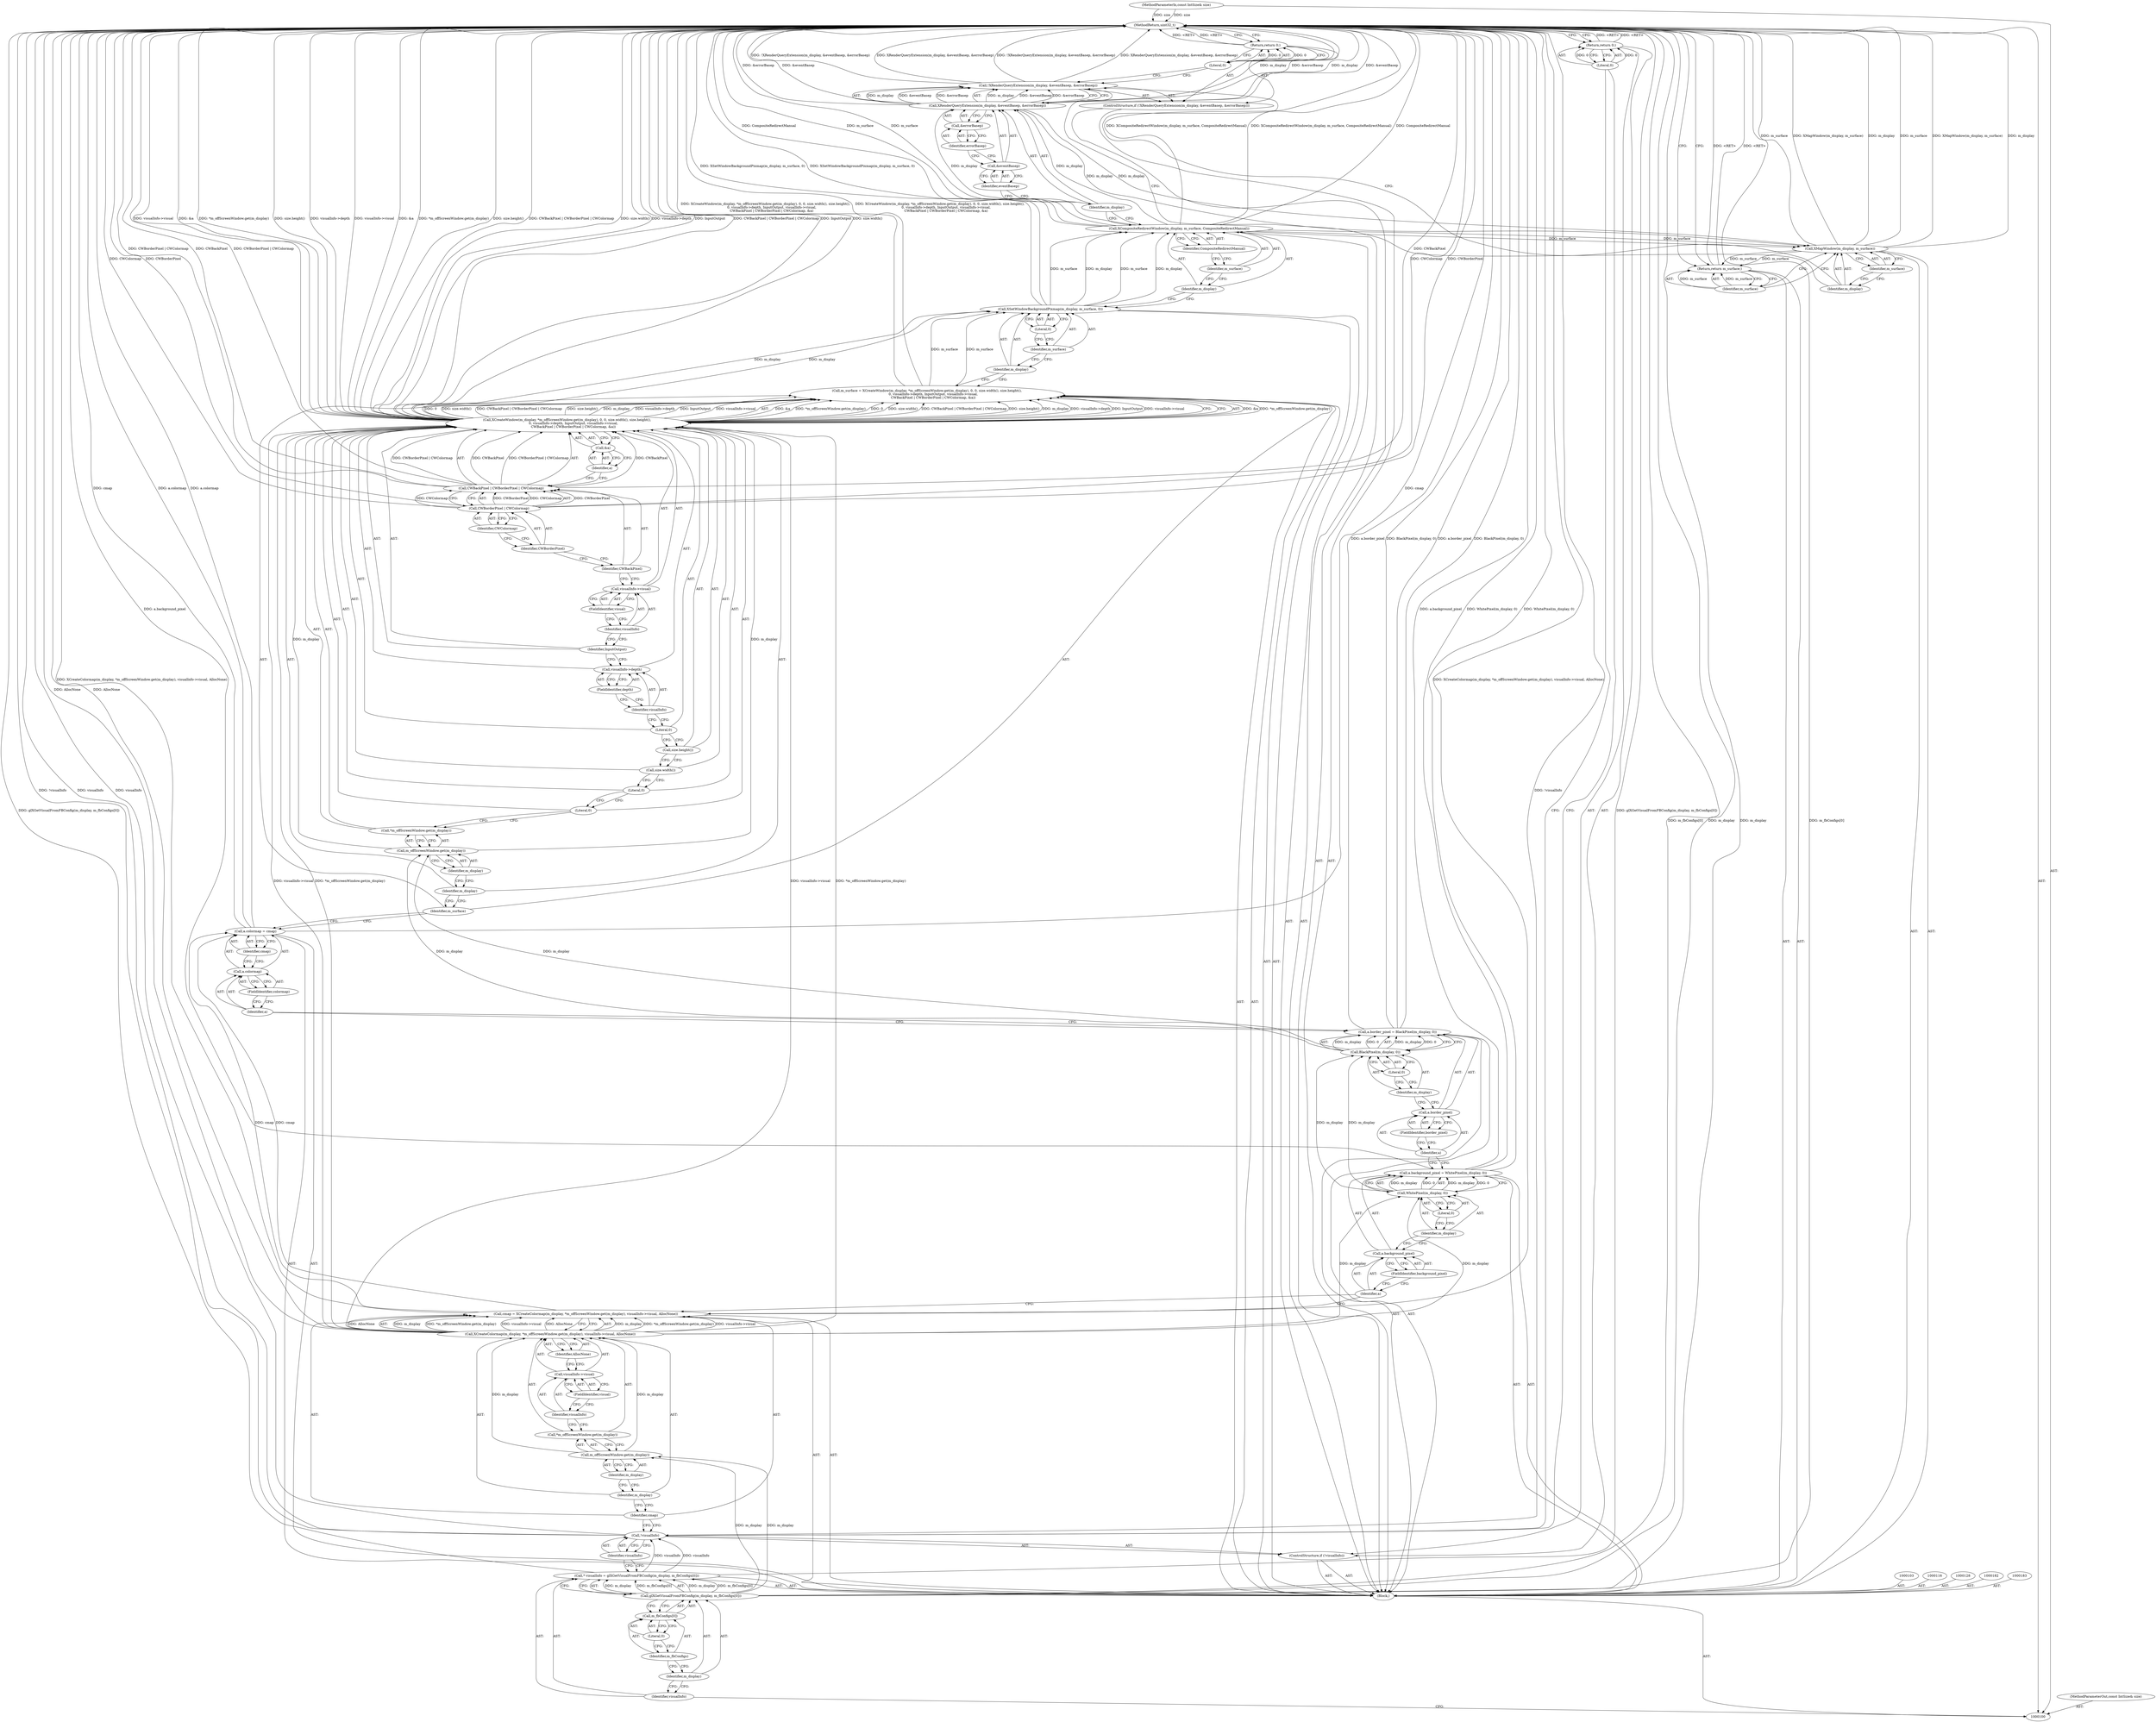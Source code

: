 digraph "0_Chrome_4da7eefcaad044a6f919947a2a0e3d4fed87834c_1" {
"1000101" [label="(MethodParameterIn,const IntSize& size)"];
"1000316" [label="(MethodParameterOut,const IntSize& size)"];
"1000199" [label="(MethodReturn,uint32_t)"];
"1000139" [label="(FieldIdentifier,border_pixel)"];
"1000140" [label="(Call,BlackPixel(m_display, 0))"];
"1000141" [label="(Identifier,m_display)"];
"1000142" [label="(Literal,0)"];
"1000136" [label="(Call,a.border_pixel = BlackPixel(m_display, 0))"];
"1000137" [label="(Call,a.border_pixel)"];
"1000138" [label="(Identifier,a)"];
"1000146" [label="(FieldIdentifier,colormap)"];
"1000147" [label="(Identifier,cmap)"];
"1000143" [label="(Call,a.colormap = cmap)"];
"1000144" [label="(Call,a.colormap)"];
"1000145" [label="(Identifier,a)"];
"1000158" [label="(Call,size.height())"];
"1000150" [label="(Call,XCreateWindow(m_display, *m_offScreenWindow.get(m_display), 0, 0, size.width(), size.height(),\n            0, visualInfo->depth, InputOutput, visualInfo->visual,\n            CWBackPixel | CWBorderPixel | CWColormap, &a))"];
"1000151" [label="(Identifier,m_display)"];
"1000152" [label="(Call,*m_offScreenWindow.get(m_display))"];
"1000153" [label="(Call,m_offScreenWindow.get(m_display))"];
"1000154" [label="(Identifier,m_display)"];
"1000148" [label="(Call,m_surface = XCreateWindow(m_display, *m_offScreenWindow.get(m_display), 0, 0, size.width(), size.height(),\n            0, visualInfo->depth, InputOutput, visualInfo->visual,\n            CWBackPixel | CWBorderPixel | CWColormap, &a))"];
"1000149" [label="(Identifier,m_surface)"];
"1000155" [label="(Literal,0)"];
"1000156" [label="(Literal,0)"];
"1000157" [label="(Call,size.width())"];
"1000159" [label="(Literal,0)"];
"1000160" [label="(Call,visualInfo->depth)"];
"1000161" [label="(Identifier,visualInfo)"];
"1000162" [label="(FieldIdentifier,depth)"];
"1000163" [label="(Identifier,InputOutput)"];
"1000164" [label="(Call,visualInfo->visual)"];
"1000165" [label="(Identifier,visualInfo)"];
"1000166" [label="(FieldIdentifier,visual)"];
"1000167" [label="(Call,CWBackPixel | CWBorderPixel | CWColormap)"];
"1000168" [label="(Identifier,CWBackPixel)"];
"1000169" [label="(Call,CWBorderPixel | CWColormap)"];
"1000170" [label="(Identifier,CWBorderPixel)"];
"1000171" [label="(Identifier,CWColormap)"];
"1000172" [label="(Call,&a)"];
"1000173" [label="(Identifier,a)"];
"1000175" [label="(Identifier,m_display)"];
"1000176" [label="(Identifier,m_surface)"];
"1000177" [label="(Literal,0)"];
"1000174" [label="(Call,XSetWindowBackgroundPixmap(m_display, m_surface, 0))"];
"1000179" [label="(Identifier,m_display)"];
"1000180" [label="(Identifier,m_surface)"];
"1000181" [label="(Identifier,CompositeRedirectManual)"];
"1000178" [label="(Call,XCompositeRedirectWindow(m_display, m_surface, CompositeRedirectManual))"];
"1000185" [label="(Call,!XRenderQueryExtension(m_display, &eventBasep, &errorBasep))"];
"1000186" [label="(Call,XRenderQueryExtension(m_display, &eventBasep, &errorBasep))"];
"1000187" [label="(Identifier,m_display)"];
"1000188" [label="(Call,&eventBasep)"];
"1000189" [label="(Identifier,eventBasep)"];
"1000190" [label="(Call,&errorBasep)"];
"1000191" [label="(Identifier,errorBasep)"];
"1000184" [label="(ControlStructure,if (!XRenderQueryExtension(m_display, &eventBasep, &errorBasep)))"];
"1000102" [label="(Block,)"];
"1000192" [label="(Return,return 0;)"];
"1000193" [label="(Literal,0)"];
"1000195" [label="(Identifier,m_display)"];
"1000196" [label="(Identifier,m_surface)"];
"1000194" [label="(Call,XMapWindow(m_display, m_surface))"];
"1000198" [label="(Identifier,m_surface)"];
"1000197" [label="(Return,return m_surface;)"];
"1000104" [label="(Call,* visualInfo = glXGetVisualFromFBConfig(m_display, m_fbConfigs[0]))"];
"1000105" [label="(Identifier,visualInfo)"];
"1000106" [label="(Call,glXGetVisualFromFBConfig(m_display, m_fbConfigs[0]))"];
"1000107" [label="(Identifier,m_display)"];
"1000108" [label="(Call,m_fbConfigs[0])"];
"1000109" [label="(Identifier,m_fbConfigs)"];
"1000110" [label="(Literal,0)"];
"1000112" [label="(Call,!visualInfo)"];
"1000113" [label="(Identifier,visualInfo)"];
"1000111" [label="(ControlStructure,if (!visualInfo))"];
"1000114" [label="(Return,return 0;)"];
"1000115" [label="(Literal,0)"];
"1000127" [label="(Identifier,AllocNone)"];
"1000117" [label="(Call,cmap = XCreateColormap(m_display, *m_offScreenWindow.get(m_display), visualInfo->visual, AllocNone))"];
"1000118" [label="(Identifier,cmap)"];
"1000119" [label="(Call,XCreateColormap(m_display, *m_offScreenWindow.get(m_display), visualInfo->visual, AllocNone))"];
"1000120" [label="(Identifier,m_display)"];
"1000121" [label="(Call,*m_offScreenWindow.get(m_display))"];
"1000122" [label="(Call,m_offScreenWindow.get(m_display))"];
"1000123" [label="(Identifier,m_display)"];
"1000124" [label="(Call,visualInfo->visual)"];
"1000125" [label="(Identifier,visualInfo)"];
"1000126" [label="(FieldIdentifier,visual)"];
"1000132" [label="(FieldIdentifier,background_pixel)"];
"1000133" [label="(Call,WhitePixel(m_display, 0))"];
"1000134" [label="(Identifier,m_display)"];
"1000135" [label="(Literal,0)"];
"1000129" [label="(Call,a.background_pixel = WhitePixel(m_display, 0))"];
"1000130" [label="(Call,a.background_pixel)"];
"1000131" [label="(Identifier,a)"];
"1000101" -> "1000100"  [label="AST: "];
"1000101" -> "1000199"  [label="DDG: size"];
"1000316" -> "1000100"  [label="AST: "];
"1000199" -> "1000100"  [label="AST: "];
"1000199" -> "1000114"  [label="CFG: "];
"1000199" -> "1000192"  [label="CFG: "];
"1000199" -> "1000197"  [label="CFG: "];
"1000197" -> "1000199"  [label="DDG: <RET>"];
"1000192" -> "1000199"  [label="DDG: <RET>"];
"1000114" -> "1000199"  [label="DDG: <RET>"];
"1000194" -> "1000199"  [label="DDG: XMapWindow(m_display, m_surface)"];
"1000194" -> "1000199"  [label="DDG: m_display"];
"1000194" -> "1000199"  [label="DDG: m_surface"];
"1000106" -> "1000199"  [label="DDG: m_fbConfigs[0]"];
"1000106" -> "1000199"  [label="DDG: m_display"];
"1000185" -> "1000199"  [label="DDG: !XRenderQueryExtension(m_display, &eventBasep, &errorBasep)"];
"1000185" -> "1000199"  [label="DDG: XRenderQueryExtension(m_display, &eventBasep, &errorBasep)"];
"1000150" -> "1000199"  [label="DDG: size.width()"];
"1000150" -> "1000199"  [label="DDG: visualInfo->depth"];
"1000150" -> "1000199"  [label="DDG: visualInfo->visual"];
"1000150" -> "1000199"  [label="DDG: &a"];
"1000150" -> "1000199"  [label="DDG: *m_offScreenWindow.get(m_display)"];
"1000150" -> "1000199"  [label="DDG: size.height()"];
"1000150" -> "1000199"  [label="DDG: CWBackPixel | CWBorderPixel | CWColormap"];
"1000150" -> "1000199"  [label="DDG: InputOutput"];
"1000178" -> "1000199"  [label="DDG: CompositeRedirectManual"];
"1000178" -> "1000199"  [label="DDG: m_surface"];
"1000178" -> "1000199"  [label="DDG: XCompositeRedirectWindow(m_display, m_surface, CompositeRedirectManual)"];
"1000117" -> "1000199"  [label="DDG: XCreateColormap(m_display, *m_offScreenWindow.get(m_display), visualInfo->visual, AllocNone)"];
"1000143" -> "1000199"  [label="DDG: cmap"];
"1000143" -> "1000199"  [label="DDG: a.colormap"];
"1000186" -> "1000199"  [label="DDG: &eventBasep"];
"1000186" -> "1000199"  [label="DDG: m_display"];
"1000186" -> "1000199"  [label="DDG: &errorBasep"];
"1000167" -> "1000199"  [label="DDG: CWBackPixel"];
"1000167" -> "1000199"  [label="DDG: CWBorderPixel | CWColormap"];
"1000129" -> "1000199"  [label="DDG: a.background_pixel"];
"1000129" -> "1000199"  [label="DDG: WhitePixel(m_display, 0)"];
"1000136" -> "1000199"  [label="DDG: BlackPixel(m_display, 0)"];
"1000136" -> "1000199"  [label="DDG: a.border_pixel"];
"1000119" -> "1000199"  [label="DDG: AllocNone"];
"1000112" -> "1000199"  [label="DDG: !visualInfo"];
"1000112" -> "1000199"  [label="DDG: visualInfo"];
"1000101" -> "1000199"  [label="DDG: size"];
"1000169" -> "1000199"  [label="DDG: CWColormap"];
"1000169" -> "1000199"  [label="DDG: CWBorderPixel"];
"1000148" -> "1000199"  [label="DDG: XCreateWindow(m_display, *m_offScreenWindow.get(m_display), 0, 0, size.width(), size.height(),\n            0, visualInfo->depth, InputOutput, visualInfo->visual,\n            CWBackPixel | CWBorderPixel | CWColormap, &a)"];
"1000174" -> "1000199"  [label="DDG: XSetWindowBackgroundPixmap(m_display, m_surface, 0)"];
"1000104" -> "1000199"  [label="DDG: glXGetVisualFromFBConfig(m_display, m_fbConfigs[0])"];
"1000139" -> "1000137"  [label="AST: "];
"1000139" -> "1000138"  [label="CFG: "];
"1000137" -> "1000139"  [label="CFG: "];
"1000140" -> "1000136"  [label="AST: "];
"1000140" -> "1000142"  [label="CFG: "];
"1000141" -> "1000140"  [label="AST: "];
"1000142" -> "1000140"  [label="AST: "];
"1000136" -> "1000140"  [label="CFG: "];
"1000140" -> "1000136"  [label="DDG: m_display"];
"1000140" -> "1000136"  [label="DDG: 0"];
"1000133" -> "1000140"  [label="DDG: m_display"];
"1000140" -> "1000153"  [label="DDG: m_display"];
"1000141" -> "1000140"  [label="AST: "];
"1000141" -> "1000137"  [label="CFG: "];
"1000142" -> "1000141"  [label="CFG: "];
"1000142" -> "1000140"  [label="AST: "];
"1000142" -> "1000141"  [label="CFG: "];
"1000140" -> "1000142"  [label="CFG: "];
"1000136" -> "1000102"  [label="AST: "];
"1000136" -> "1000140"  [label="CFG: "];
"1000137" -> "1000136"  [label="AST: "];
"1000140" -> "1000136"  [label="AST: "];
"1000145" -> "1000136"  [label="CFG: "];
"1000136" -> "1000199"  [label="DDG: BlackPixel(m_display, 0)"];
"1000136" -> "1000199"  [label="DDG: a.border_pixel"];
"1000140" -> "1000136"  [label="DDG: m_display"];
"1000140" -> "1000136"  [label="DDG: 0"];
"1000137" -> "1000136"  [label="AST: "];
"1000137" -> "1000139"  [label="CFG: "];
"1000138" -> "1000137"  [label="AST: "];
"1000139" -> "1000137"  [label="AST: "];
"1000141" -> "1000137"  [label="CFG: "];
"1000138" -> "1000137"  [label="AST: "];
"1000138" -> "1000129"  [label="CFG: "];
"1000139" -> "1000138"  [label="CFG: "];
"1000146" -> "1000144"  [label="AST: "];
"1000146" -> "1000145"  [label="CFG: "];
"1000144" -> "1000146"  [label="CFG: "];
"1000147" -> "1000143"  [label="AST: "];
"1000147" -> "1000144"  [label="CFG: "];
"1000143" -> "1000147"  [label="CFG: "];
"1000143" -> "1000102"  [label="AST: "];
"1000143" -> "1000147"  [label="CFG: "];
"1000144" -> "1000143"  [label="AST: "];
"1000147" -> "1000143"  [label="AST: "];
"1000149" -> "1000143"  [label="CFG: "];
"1000143" -> "1000199"  [label="DDG: cmap"];
"1000143" -> "1000199"  [label="DDG: a.colormap"];
"1000117" -> "1000143"  [label="DDG: cmap"];
"1000144" -> "1000143"  [label="AST: "];
"1000144" -> "1000146"  [label="CFG: "];
"1000145" -> "1000144"  [label="AST: "];
"1000146" -> "1000144"  [label="AST: "];
"1000147" -> "1000144"  [label="CFG: "];
"1000145" -> "1000144"  [label="AST: "];
"1000145" -> "1000136"  [label="CFG: "];
"1000146" -> "1000145"  [label="CFG: "];
"1000158" -> "1000150"  [label="AST: "];
"1000158" -> "1000157"  [label="CFG: "];
"1000159" -> "1000158"  [label="CFG: "];
"1000150" -> "1000148"  [label="AST: "];
"1000150" -> "1000172"  [label="CFG: "];
"1000151" -> "1000150"  [label="AST: "];
"1000152" -> "1000150"  [label="AST: "];
"1000155" -> "1000150"  [label="AST: "];
"1000156" -> "1000150"  [label="AST: "];
"1000157" -> "1000150"  [label="AST: "];
"1000158" -> "1000150"  [label="AST: "];
"1000159" -> "1000150"  [label="AST: "];
"1000160" -> "1000150"  [label="AST: "];
"1000163" -> "1000150"  [label="AST: "];
"1000164" -> "1000150"  [label="AST: "];
"1000167" -> "1000150"  [label="AST: "];
"1000172" -> "1000150"  [label="AST: "];
"1000148" -> "1000150"  [label="CFG: "];
"1000150" -> "1000199"  [label="DDG: size.width()"];
"1000150" -> "1000199"  [label="DDG: visualInfo->depth"];
"1000150" -> "1000199"  [label="DDG: visualInfo->visual"];
"1000150" -> "1000199"  [label="DDG: &a"];
"1000150" -> "1000199"  [label="DDG: *m_offScreenWindow.get(m_display)"];
"1000150" -> "1000199"  [label="DDG: size.height()"];
"1000150" -> "1000199"  [label="DDG: CWBackPixel | CWBorderPixel | CWColormap"];
"1000150" -> "1000199"  [label="DDG: InputOutput"];
"1000150" -> "1000148"  [label="DDG: &a"];
"1000150" -> "1000148"  [label="DDG: *m_offScreenWindow.get(m_display)"];
"1000150" -> "1000148"  [label="DDG: 0"];
"1000150" -> "1000148"  [label="DDG: size.width()"];
"1000150" -> "1000148"  [label="DDG: CWBackPixel | CWBorderPixel | CWColormap"];
"1000150" -> "1000148"  [label="DDG: size.height()"];
"1000150" -> "1000148"  [label="DDG: m_display"];
"1000150" -> "1000148"  [label="DDG: visualInfo->depth"];
"1000150" -> "1000148"  [label="DDG: InputOutput"];
"1000150" -> "1000148"  [label="DDG: visualInfo->visual"];
"1000153" -> "1000150"  [label="DDG: m_display"];
"1000119" -> "1000150"  [label="DDG: *m_offScreenWindow.get(m_display)"];
"1000119" -> "1000150"  [label="DDG: visualInfo->visual"];
"1000167" -> "1000150"  [label="DDG: CWBackPixel"];
"1000167" -> "1000150"  [label="DDG: CWBorderPixel | CWColormap"];
"1000150" -> "1000174"  [label="DDG: m_display"];
"1000151" -> "1000150"  [label="AST: "];
"1000151" -> "1000149"  [label="CFG: "];
"1000154" -> "1000151"  [label="CFG: "];
"1000152" -> "1000150"  [label="AST: "];
"1000152" -> "1000153"  [label="CFG: "];
"1000153" -> "1000152"  [label="AST: "];
"1000155" -> "1000152"  [label="CFG: "];
"1000153" -> "1000152"  [label="AST: "];
"1000153" -> "1000154"  [label="CFG: "];
"1000154" -> "1000153"  [label="AST: "];
"1000152" -> "1000153"  [label="CFG: "];
"1000153" -> "1000150"  [label="DDG: m_display"];
"1000140" -> "1000153"  [label="DDG: m_display"];
"1000154" -> "1000153"  [label="AST: "];
"1000154" -> "1000151"  [label="CFG: "];
"1000153" -> "1000154"  [label="CFG: "];
"1000148" -> "1000102"  [label="AST: "];
"1000148" -> "1000150"  [label="CFG: "];
"1000149" -> "1000148"  [label="AST: "];
"1000150" -> "1000148"  [label="AST: "];
"1000175" -> "1000148"  [label="CFG: "];
"1000148" -> "1000199"  [label="DDG: XCreateWindow(m_display, *m_offScreenWindow.get(m_display), 0, 0, size.width(), size.height(),\n            0, visualInfo->depth, InputOutput, visualInfo->visual,\n            CWBackPixel | CWBorderPixel | CWColormap, &a)"];
"1000150" -> "1000148"  [label="DDG: &a"];
"1000150" -> "1000148"  [label="DDG: *m_offScreenWindow.get(m_display)"];
"1000150" -> "1000148"  [label="DDG: 0"];
"1000150" -> "1000148"  [label="DDG: size.width()"];
"1000150" -> "1000148"  [label="DDG: CWBackPixel | CWBorderPixel | CWColormap"];
"1000150" -> "1000148"  [label="DDG: size.height()"];
"1000150" -> "1000148"  [label="DDG: m_display"];
"1000150" -> "1000148"  [label="DDG: visualInfo->depth"];
"1000150" -> "1000148"  [label="DDG: InputOutput"];
"1000150" -> "1000148"  [label="DDG: visualInfo->visual"];
"1000148" -> "1000174"  [label="DDG: m_surface"];
"1000149" -> "1000148"  [label="AST: "];
"1000149" -> "1000143"  [label="CFG: "];
"1000151" -> "1000149"  [label="CFG: "];
"1000155" -> "1000150"  [label="AST: "];
"1000155" -> "1000152"  [label="CFG: "];
"1000156" -> "1000155"  [label="CFG: "];
"1000156" -> "1000150"  [label="AST: "];
"1000156" -> "1000155"  [label="CFG: "];
"1000157" -> "1000156"  [label="CFG: "];
"1000157" -> "1000150"  [label="AST: "];
"1000157" -> "1000156"  [label="CFG: "];
"1000158" -> "1000157"  [label="CFG: "];
"1000159" -> "1000150"  [label="AST: "];
"1000159" -> "1000158"  [label="CFG: "];
"1000161" -> "1000159"  [label="CFG: "];
"1000160" -> "1000150"  [label="AST: "];
"1000160" -> "1000162"  [label="CFG: "];
"1000161" -> "1000160"  [label="AST: "];
"1000162" -> "1000160"  [label="AST: "];
"1000163" -> "1000160"  [label="CFG: "];
"1000161" -> "1000160"  [label="AST: "];
"1000161" -> "1000159"  [label="CFG: "];
"1000162" -> "1000161"  [label="CFG: "];
"1000162" -> "1000160"  [label="AST: "];
"1000162" -> "1000161"  [label="CFG: "];
"1000160" -> "1000162"  [label="CFG: "];
"1000163" -> "1000150"  [label="AST: "];
"1000163" -> "1000160"  [label="CFG: "];
"1000165" -> "1000163"  [label="CFG: "];
"1000164" -> "1000150"  [label="AST: "];
"1000164" -> "1000166"  [label="CFG: "];
"1000165" -> "1000164"  [label="AST: "];
"1000166" -> "1000164"  [label="AST: "];
"1000168" -> "1000164"  [label="CFG: "];
"1000165" -> "1000164"  [label="AST: "];
"1000165" -> "1000163"  [label="CFG: "];
"1000166" -> "1000165"  [label="CFG: "];
"1000166" -> "1000164"  [label="AST: "];
"1000166" -> "1000165"  [label="CFG: "];
"1000164" -> "1000166"  [label="CFG: "];
"1000167" -> "1000150"  [label="AST: "];
"1000167" -> "1000169"  [label="CFG: "];
"1000168" -> "1000167"  [label="AST: "];
"1000169" -> "1000167"  [label="AST: "];
"1000173" -> "1000167"  [label="CFG: "];
"1000167" -> "1000199"  [label="DDG: CWBackPixel"];
"1000167" -> "1000199"  [label="DDG: CWBorderPixel | CWColormap"];
"1000167" -> "1000150"  [label="DDG: CWBackPixel"];
"1000167" -> "1000150"  [label="DDG: CWBorderPixel | CWColormap"];
"1000169" -> "1000167"  [label="DDG: CWBorderPixel"];
"1000169" -> "1000167"  [label="DDG: CWColormap"];
"1000168" -> "1000167"  [label="AST: "];
"1000168" -> "1000164"  [label="CFG: "];
"1000170" -> "1000168"  [label="CFG: "];
"1000169" -> "1000167"  [label="AST: "];
"1000169" -> "1000171"  [label="CFG: "];
"1000170" -> "1000169"  [label="AST: "];
"1000171" -> "1000169"  [label="AST: "];
"1000167" -> "1000169"  [label="CFG: "];
"1000169" -> "1000199"  [label="DDG: CWColormap"];
"1000169" -> "1000199"  [label="DDG: CWBorderPixel"];
"1000169" -> "1000167"  [label="DDG: CWBorderPixel"];
"1000169" -> "1000167"  [label="DDG: CWColormap"];
"1000170" -> "1000169"  [label="AST: "];
"1000170" -> "1000168"  [label="CFG: "];
"1000171" -> "1000170"  [label="CFG: "];
"1000171" -> "1000169"  [label="AST: "];
"1000171" -> "1000170"  [label="CFG: "];
"1000169" -> "1000171"  [label="CFG: "];
"1000172" -> "1000150"  [label="AST: "];
"1000172" -> "1000173"  [label="CFG: "];
"1000173" -> "1000172"  [label="AST: "];
"1000150" -> "1000172"  [label="CFG: "];
"1000173" -> "1000172"  [label="AST: "];
"1000173" -> "1000167"  [label="CFG: "];
"1000172" -> "1000173"  [label="CFG: "];
"1000175" -> "1000174"  [label="AST: "];
"1000175" -> "1000148"  [label="CFG: "];
"1000176" -> "1000175"  [label="CFG: "];
"1000176" -> "1000174"  [label="AST: "];
"1000176" -> "1000175"  [label="CFG: "];
"1000177" -> "1000176"  [label="CFG: "];
"1000177" -> "1000174"  [label="AST: "];
"1000177" -> "1000176"  [label="CFG: "];
"1000174" -> "1000177"  [label="CFG: "];
"1000174" -> "1000102"  [label="AST: "];
"1000174" -> "1000177"  [label="CFG: "];
"1000175" -> "1000174"  [label="AST: "];
"1000176" -> "1000174"  [label="AST: "];
"1000177" -> "1000174"  [label="AST: "];
"1000179" -> "1000174"  [label="CFG: "];
"1000174" -> "1000199"  [label="DDG: XSetWindowBackgroundPixmap(m_display, m_surface, 0)"];
"1000150" -> "1000174"  [label="DDG: m_display"];
"1000148" -> "1000174"  [label="DDG: m_surface"];
"1000174" -> "1000178"  [label="DDG: m_display"];
"1000174" -> "1000178"  [label="DDG: m_surface"];
"1000179" -> "1000178"  [label="AST: "];
"1000179" -> "1000174"  [label="CFG: "];
"1000180" -> "1000179"  [label="CFG: "];
"1000180" -> "1000178"  [label="AST: "];
"1000180" -> "1000179"  [label="CFG: "];
"1000181" -> "1000180"  [label="CFG: "];
"1000181" -> "1000178"  [label="AST: "];
"1000181" -> "1000180"  [label="CFG: "];
"1000178" -> "1000181"  [label="CFG: "];
"1000178" -> "1000102"  [label="AST: "];
"1000178" -> "1000181"  [label="CFG: "];
"1000179" -> "1000178"  [label="AST: "];
"1000180" -> "1000178"  [label="AST: "];
"1000181" -> "1000178"  [label="AST: "];
"1000187" -> "1000178"  [label="CFG: "];
"1000178" -> "1000199"  [label="DDG: CompositeRedirectManual"];
"1000178" -> "1000199"  [label="DDG: m_surface"];
"1000178" -> "1000199"  [label="DDG: XCompositeRedirectWindow(m_display, m_surface, CompositeRedirectManual)"];
"1000174" -> "1000178"  [label="DDG: m_display"];
"1000174" -> "1000178"  [label="DDG: m_surface"];
"1000178" -> "1000186"  [label="DDG: m_display"];
"1000178" -> "1000194"  [label="DDG: m_surface"];
"1000185" -> "1000184"  [label="AST: "];
"1000185" -> "1000186"  [label="CFG: "];
"1000186" -> "1000185"  [label="AST: "];
"1000193" -> "1000185"  [label="CFG: "];
"1000195" -> "1000185"  [label="CFG: "];
"1000185" -> "1000199"  [label="DDG: !XRenderQueryExtension(m_display, &eventBasep, &errorBasep)"];
"1000185" -> "1000199"  [label="DDG: XRenderQueryExtension(m_display, &eventBasep, &errorBasep)"];
"1000186" -> "1000185"  [label="DDG: m_display"];
"1000186" -> "1000185"  [label="DDG: &eventBasep"];
"1000186" -> "1000185"  [label="DDG: &errorBasep"];
"1000186" -> "1000185"  [label="AST: "];
"1000186" -> "1000190"  [label="CFG: "];
"1000187" -> "1000186"  [label="AST: "];
"1000188" -> "1000186"  [label="AST: "];
"1000190" -> "1000186"  [label="AST: "];
"1000185" -> "1000186"  [label="CFG: "];
"1000186" -> "1000199"  [label="DDG: &eventBasep"];
"1000186" -> "1000199"  [label="DDG: m_display"];
"1000186" -> "1000199"  [label="DDG: &errorBasep"];
"1000186" -> "1000185"  [label="DDG: m_display"];
"1000186" -> "1000185"  [label="DDG: &eventBasep"];
"1000186" -> "1000185"  [label="DDG: &errorBasep"];
"1000178" -> "1000186"  [label="DDG: m_display"];
"1000186" -> "1000194"  [label="DDG: m_display"];
"1000187" -> "1000186"  [label="AST: "];
"1000187" -> "1000178"  [label="CFG: "];
"1000189" -> "1000187"  [label="CFG: "];
"1000188" -> "1000186"  [label="AST: "];
"1000188" -> "1000189"  [label="CFG: "];
"1000189" -> "1000188"  [label="AST: "];
"1000191" -> "1000188"  [label="CFG: "];
"1000189" -> "1000188"  [label="AST: "];
"1000189" -> "1000187"  [label="CFG: "];
"1000188" -> "1000189"  [label="CFG: "];
"1000190" -> "1000186"  [label="AST: "];
"1000190" -> "1000191"  [label="CFG: "];
"1000191" -> "1000190"  [label="AST: "];
"1000186" -> "1000190"  [label="CFG: "];
"1000191" -> "1000190"  [label="AST: "];
"1000191" -> "1000188"  [label="CFG: "];
"1000190" -> "1000191"  [label="CFG: "];
"1000184" -> "1000102"  [label="AST: "];
"1000185" -> "1000184"  [label="AST: "];
"1000192" -> "1000184"  [label="AST: "];
"1000102" -> "1000100"  [label="AST: "];
"1000103" -> "1000102"  [label="AST: "];
"1000104" -> "1000102"  [label="AST: "];
"1000111" -> "1000102"  [label="AST: "];
"1000116" -> "1000102"  [label="AST: "];
"1000117" -> "1000102"  [label="AST: "];
"1000128" -> "1000102"  [label="AST: "];
"1000129" -> "1000102"  [label="AST: "];
"1000136" -> "1000102"  [label="AST: "];
"1000143" -> "1000102"  [label="AST: "];
"1000148" -> "1000102"  [label="AST: "];
"1000174" -> "1000102"  [label="AST: "];
"1000178" -> "1000102"  [label="AST: "];
"1000182" -> "1000102"  [label="AST: "];
"1000183" -> "1000102"  [label="AST: "];
"1000184" -> "1000102"  [label="AST: "];
"1000194" -> "1000102"  [label="AST: "];
"1000197" -> "1000102"  [label="AST: "];
"1000192" -> "1000184"  [label="AST: "];
"1000192" -> "1000193"  [label="CFG: "];
"1000193" -> "1000192"  [label="AST: "];
"1000199" -> "1000192"  [label="CFG: "];
"1000192" -> "1000199"  [label="DDG: <RET>"];
"1000193" -> "1000192"  [label="DDG: 0"];
"1000193" -> "1000192"  [label="AST: "];
"1000193" -> "1000185"  [label="CFG: "];
"1000192" -> "1000193"  [label="CFG: "];
"1000193" -> "1000192"  [label="DDG: 0"];
"1000195" -> "1000194"  [label="AST: "];
"1000195" -> "1000185"  [label="CFG: "];
"1000196" -> "1000195"  [label="CFG: "];
"1000196" -> "1000194"  [label="AST: "];
"1000196" -> "1000195"  [label="CFG: "];
"1000194" -> "1000196"  [label="CFG: "];
"1000194" -> "1000102"  [label="AST: "];
"1000194" -> "1000196"  [label="CFG: "];
"1000195" -> "1000194"  [label="AST: "];
"1000196" -> "1000194"  [label="AST: "];
"1000198" -> "1000194"  [label="CFG: "];
"1000194" -> "1000199"  [label="DDG: XMapWindow(m_display, m_surface)"];
"1000194" -> "1000199"  [label="DDG: m_display"];
"1000194" -> "1000199"  [label="DDG: m_surface"];
"1000186" -> "1000194"  [label="DDG: m_display"];
"1000178" -> "1000194"  [label="DDG: m_surface"];
"1000194" -> "1000197"  [label="DDG: m_surface"];
"1000198" -> "1000197"  [label="AST: "];
"1000198" -> "1000194"  [label="CFG: "];
"1000197" -> "1000198"  [label="CFG: "];
"1000198" -> "1000197"  [label="DDG: m_surface"];
"1000197" -> "1000102"  [label="AST: "];
"1000197" -> "1000198"  [label="CFG: "];
"1000198" -> "1000197"  [label="AST: "];
"1000199" -> "1000197"  [label="CFG: "];
"1000197" -> "1000199"  [label="DDG: <RET>"];
"1000198" -> "1000197"  [label="DDG: m_surface"];
"1000194" -> "1000197"  [label="DDG: m_surface"];
"1000104" -> "1000102"  [label="AST: "];
"1000104" -> "1000106"  [label="CFG: "];
"1000105" -> "1000104"  [label="AST: "];
"1000106" -> "1000104"  [label="AST: "];
"1000113" -> "1000104"  [label="CFG: "];
"1000104" -> "1000199"  [label="DDG: glXGetVisualFromFBConfig(m_display, m_fbConfigs[0])"];
"1000106" -> "1000104"  [label="DDG: m_display"];
"1000106" -> "1000104"  [label="DDG: m_fbConfigs[0]"];
"1000104" -> "1000112"  [label="DDG: visualInfo"];
"1000105" -> "1000104"  [label="AST: "];
"1000105" -> "1000100"  [label="CFG: "];
"1000107" -> "1000105"  [label="CFG: "];
"1000106" -> "1000104"  [label="AST: "];
"1000106" -> "1000108"  [label="CFG: "];
"1000107" -> "1000106"  [label="AST: "];
"1000108" -> "1000106"  [label="AST: "];
"1000104" -> "1000106"  [label="CFG: "];
"1000106" -> "1000199"  [label="DDG: m_fbConfigs[0]"];
"1000106" -> "1000199"  [label="DDG: m_display"];
"1000106" -> "1000104"  [label="DDG: m_display"];
"1000106" -> "1000104"  [label="DDG: m_fbConfigs[0]"];
"1000106" -> "1000122"  [label="DDG: m_display"];
"1000107" -> "1000106"  [label="AST: "];
"1000107" -> "1000105"  [label="CFG: "];
"1000109" -> "1000107"  [label="CFG: "];
"1000108" -> "1000106"  [label="AST: "];
"1000108" -> "1000110"  [label="CFG: "];
"1000109" -> "1000108"  [label="AST: "];
"1000110" -> "1000108"  [label="AST: "];
"1000106" -> "1000108"  [label="CFG: "];
"1000109" -> "1000108"  [label="AST: "];
"1000109" -> "1000107"  [label="CFG: "];
"1000110" -> "1000109"  [label="CFG: "];
"1000110" -> "1000108"  [label="AST: "];
"1000110" -> "1000109"  [label="CFG: "];
"1000108" -> "1000110"  [label="CFG: "];
"1000112" -> "1000111"  [label="AST: "];
"1000112" -> "1000113"  [label="CFG: "];
"1000113" -> "1000112"  [label="AST: "];
"1000115" -> "1000112"  [label="CFG: "];
"1000118" -> "1000112"  [label="CFG: "];
"1000112" -> "1000199"  [label="DDG: !visualInfo"];
"1000112" -> "1000199"  [label="DDG: visualInfo"];
"1000104" -> "1000112"  [label="DDG: visualInfo"];
"1000113" -> "1000112"  [label="AST: "];
"1000113" -> "1000104"  [label="CFG: "];
"1000112" -> "1000113"  [label="CFG: "];
"1000111" -> "1000102"  [label="AST: "];
"1000112" -> "1000111"  [label="AST: "];
"1000114" -> "1000111"  [label="AST: "];
"1000114" -> "1000111"  [label="AST: "];
"1000114" -> "1000115"  [label="CFG: "];
"1000115" -> "1000114"  [label="AST: "];
"1000199" -> "1000114"  [label="CFG: "];
"1000114" -> "1000199"  [label="DDG: <RET>"];
"1000115" -> "1000114"  [label="DDG: 0"];
"1000115" -> "1000114"  [label="AST: "];
"1000115" -> "1000112"  [label="CFG: "];
"1000114" -> "1000115"  [label="CFG: "];
"1000115" -> "1000114"  [label="DDG: 0"];
"1000127" -> "1000119"  [label="AST: "];
"1000127" -> "1000124"  [label="CFG: "];
"1000119" -> "1000127"  [label="CFG: "];
"1000117" -> "1000102"  [label="AST: "];
"1000117" -> "1000119"  [label="CFG: "];
"1000118" -> "1000117"  [label="AST: "];
"1000119" -> "1000117"  [label="AST: "];
"1000131" -> "1000117"  [label="CFG: "];
"1000117" -> "1000199"  [label="DDG: XCreateColormap(m_display, *m_offScreenWindow.get(m_display), visualInfo->visual, AllocNone)"];
"1000119" -> "1000117"  [label="DDG: m_display"];
"1000119" -> "1000117"  [label="DDG: *m_offScreenWindow.get(m_display)"];
"1000119" -> "1000117"  [label="DDG: visualInfo->visual"];
"1000119" -> "1000117"  [label="DDG: AllocNone"];
"1000117" -> "1000143"  [label="DDG: cmap"];
"1000118" -> "1000117"  [label="AST: "];
"1000118" -> "1000112"  [label="CFG: "];
"1000120" -> "1000118"  [label="CFG: "];
"1000119" -> "1000117"  [label="AST: "];
"1000119" -> "1000127"  [label="CFG: "];
"1000120" -> "1000119"  [label="AST: "];
"1000121" -> "1000119"  [label="AST: "];
"1000124" -> "1000119"  [label="AST: "];
"1000127" -> "1000119"  [label="AST: "];
"1000117" -> "1000119"  [label="CFG: "];
"1000119" -> "1000199"  [label="DDG: AllocNone"];
"1000119" -> "1000117"  [label="DDG: m_display"];
"1000119" -> "1000117"  [label="DDG: *m_offScreenWindow.get(m_display)"];
"1000119" -> "1000117"  [label="DDG: visualInfo->visual"];
"1000119" -> "1000117"  [label="DDG: AllocNone"];
"1000122" -> "1000119"  [label="DDG: m_display"];
"1000119" -> "1000133"  [label="DDG: m_display"];
"1000119" -> "1000150"  [label="DDG: *m_offScreenWindow.get(m_display)"];
"1000119" -> "1000150"  [label="DDG: visualInfo->visual"];
"1000120" -> "1000119"  [label="AST: "];
"1000120" -> "1000118"  [label="CFG: "];
"1000123" -> "1000120"  [label="CFG: "];
"1000121" -> "1000119"  [label="AST: "];
"1000121" -> "1000122"  [label="CFG: "];
"1000122" -> "1000121"  [label="AST: "];
"1000125" -> "1000121"  [label="CFG: "];
"1000122" -> "1000121"  [label="AST: "];
"1000122" -> "1000123"  [label="CFG: "];
"1000123" -> "1000122"  [label="AST: "];
"1000121" -> "1000122"  [label="CFG: "];
"1000122" -> "1000119"  [label="DDG: m_display"];
"1000106" -> "1000122"  [label="DDG: m_display"];
"1000123" -> "1000122"  [label="AST: "];
"1000123" -> "1000120"  [label="CFG: "];
"1000122" -> "1000123"  [label="CFG: "];
"1000124" -> "1000119"  [label="AST: "];
"1000124" -> "1000126"  [label="CFG: "];
"1000125" -> "1000124"  [label="AST: "];
"1000126" -> "1000124"  [label="AST: "];
"1000127" -> "1000124"  [label="CFG: "];
"1000125" -> "1000124"  [label="AST: "];
"1000125" -> "1000121"  [label="CFG: "];
"1000126" -> "1000125"  [label="CFG: "];
"1000126" -> "1000124"  [label="AST: "];
"1000126" -> "1000125"  [label="CFG: "];
"1000124" -> "1000126"  [label="CFG: "];
"1000132" -> "1000130"  [label="AST: "];
"1000132" -> "1000131"  [label="CFG: "];
"1000130" -> "1000132"  [label="CFG: "];
"1000133" -> "1000129"  [label="AST: "];
"1000133" -> "1000135"  [label="CFG: "];
"1000134" -> "1000133"  [label="AST: "];
"1000135" -> "1000133"  [label="AST: "];
"1000129" -> "1000133"  [label="CFG: "];
"1000133" -> "1000129"  [label="DDG: m_display"];
"1000133" -> "1000129"  [label="DDG: 0"];
"1000119" -> "1000133"  [label="DDG: m_display"];
"1000133" -> "1000140"  [label="DDG: m_display"];
"1000134" -> "1000133"  [label="AST: "];
"1000134" -> "1000130"  [label="CFG: "];
"1000135" -> "1000134"  [label="CFG: "];
"1000135" -> "1000133"  [label="AST: "];
"1000135" -> "1000134"  [label="CFG: "];
"1000133" -> "1000135"  [label="CFG: "];
"1000129" -> "1000102"  [label="AST: "];
"1000129" -> "1000133"  [label="CFG: "];
"1000130" -> "1000129"  [label="AST: "];
"1000133" -> "1000129"  [label="AST: "];
"1000138" -> "1000129"  [label="CFG: "];
"1000129" -> "1000199"  [label="DDG: a.background_pixel"];
"1000129" -> "1000199"  [label="DDG: WhitePixel(m_display, 0)"];
"1000133" -> "1000129"  [label="DDG: m_display"];
"1000133" -> "1000129"  [label="DDG: 0"];
"1000130" -> "1000129"  [label="AST: "];
"1000130" -> "1000132"  [label="CFG: "];
"1000131" -> "1000130"  [label="AST: "];
"1000132" -> "1000130"  [label="AST: "];
"1000134" -> "1000130"  [label="CFG: "];
"1000131" -> "1000130"  [label="AST: "];
"1000131" -> "1000117"  [label="CFG: "];
"1000132" -> "1000131"  [label="CFG: "];
}
